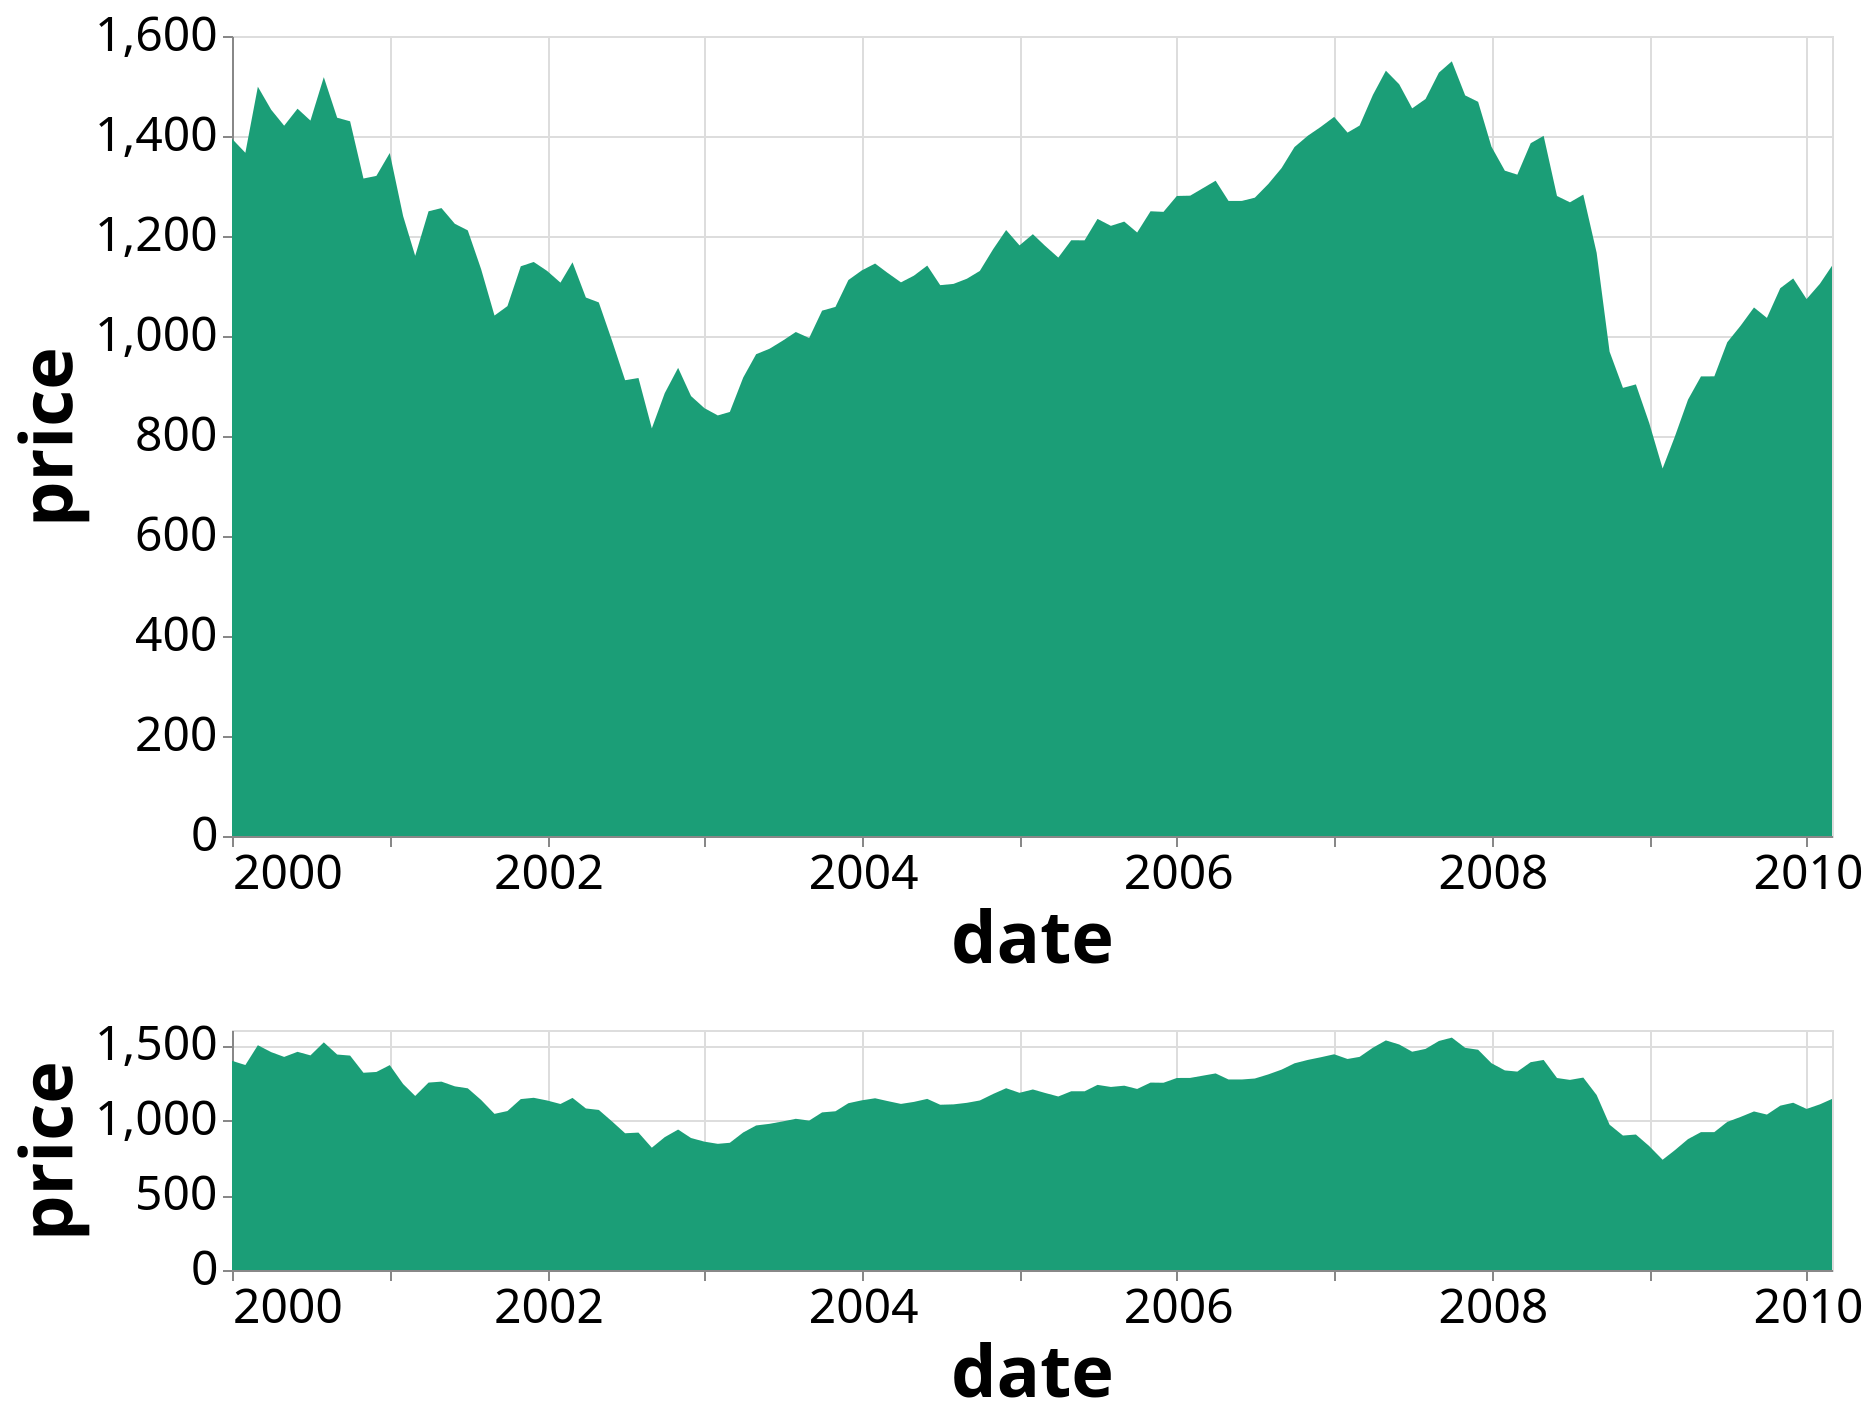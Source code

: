{
  "config": {
    "view": {
      "width": 400,
      "height": 300
    },
    "mark": {
      "tooltip": null
    },
    "axis": {
      "labelFontSize": 24,
      "titleFontSize": 36
    }
  },
  "vconcat": [
    {
      "mark": "area",
      "encoding": {
        "color": {
          "value": "#1b9e77"
        },
        "x": {
          "type": "temporal",
          "field": "date",
          "scale": {
            "domain": {
              "selection": "selector001"
            }
          }
        },
        "y": {
          "type": "quantitative",
          "field": "price"
        }
      },
      "height": 400,
      "width": 800
    },
    {
      "mark": "area",
      "encoding": {
        "color": {
          "value": "#1b9e77"
        },
        "x": {
          "type": "temporal",
          "field": "date",
          "scale": {
            "domain": {
              "selection": "selector001"
            }
          }
        },
        "y": {
          "type": "quantitative",
          "field": "price"
        }
      },
      "height": 120,
      "selection": {
        "selector001": {
          "type": "interval",
          "encodings": [
            "x"
          ]
        }
      },
      "width": 800
    }
  ],
  "data": {
    "name": "data-515caa830dc884d504c2996d6331367d"
  },
  "$schema": "https://vega.github.io/schema/vega-lite/v5.json",
  "datasets": {
    "data-515caa830dc884d504c2996d6331367d": [
      {
        "date": "Jan 1 2000",
        "price": 1394.46
      },
      {
        "date": "Feb 1 2000",
        "price": 1366.42
      },
      {
        "date": "Mar 1 2000",
        "price": 1498.58
      },
      {
        "date": "Apr 1 2000",
        "price": 1452.43
      },
      {
        "date": "May 1 2000",
        "price": 1420.6
      },
      {
        "date": "Jun 1 2000",
        "price": 1454.6
      },
      {
        "date": "Jul 1 2000",
        "price": 1430.83
      },
      {
        "date": "Aug 1 2000",
        "price": 1517.68
      },
      {
        "date": "Sep 1 2000",
        "price": 1436.51
      },
      {
        "date": "Oct 1 2000",
        "price": 1429.4
      },
      {
        "date": "Nov 1 2000",
        "price": 1314.95
      },
      {
        "date": "Dec 1 2000",
        "price": 1320.28
      },
      {
        "date": "Jan 1 2001",
        "price": 1366.01
      },
      {
        "date": "Feb 1 2001",
        "price": 1239.94
      },
      {
        "date": "Mar 1 2001",
        "price": 1160.33
      },
      {
        "date": "Apr 1 2001",
        "price": 1249.46
      },
      {
        "date": "May 1 2001",
        "price": 1255.82
      },
      {
        "date": "Jun 1 2001",
        "price": 1224.38
      },
      {
        "date": "Jul 1 2001",
        "price": 1211.23
      },
      {
        "date": "Aug 1 2001",
        "price": 1133.58
      },
      {
        "date": "Sep 1 2001",
        "price": 1040.94
      },
      {
        "date": "Oct 1 2001",
        "price": 1059.78
      },
      {
        "date": "Nov 1 2001",
        "price": 1139.45
      },
      {
        "date": "Dec 1 2001",
        "price": 1148.08
      },
      {
        "date": "Jan 1 2002",
        "price": 1130.2
      },
      {
        "date": "Feb 1 2002",
        "price": 1106.73
      },
      {
        "date": "Mar 1 2002",
        "price": 1147.39
      },
      {
        "date": "Apr 1 2002",
        "price": 1076.92
      },
      {
        "date": "May 1 2002",
        "price": 1067.14
      },
      {
        "date": "Jun 1 2002",
        "price": 989.82
      },
      {
        "date": "Jul 1 2002",
        "price": 911.62
      },
      {
        "date": "Aug 1 2002",
        "price": 916.07
      },
      {
        "date": "Sep 1 2002",
        "price": 815.28
      },
      {
        "date": "Oct 1 2002",
        "price": 885.76
      },
      {
        "date": "Nov 1 2002",
        "price": 936.31
      },
      {
        "date": "Dec 1 2002",
        "price": 879.82
      },
      {
        "date": "Jan 1 2003",
        "price": 855.7
      },
      {
        "date": "Feb 1 2003",
        "price": 841.15
      },
      {
        "date": "Mar 1 2003",
        "price": 848.18
      },
      {
        "date": "Apr 1 2003",
        "price": 916.92
      },
      {
        "date": "May 1 2003",
        "price": 963.59
      },
      {
        "date": "Jun 1 2003",
        "price": 974.5
      },
      {
        "date": "Jul 1 2003",
        "price": 990.31
      },
      {
        "date": "Aug 1 2003",
        "price": 1008.01
      },
      {
        "date": "Sep 1 2003",
        "price": 995.97
      },
      {
        "date": "Oct 1 2003",
        "price": 1050.71
      },
      {
        "date": "Nov 1 2003",
        "price": 1058.2
      },
      {
        "date": "Dec 1 2003",
        "price": 1111.92
      },
      {
        "date": "Jan 1 2004",
        "price": 1131.13
      },
      {
        "date": "Feb 1 2004",
        "price": 1144.94
      },
      {
        "date": "Mar 1 2004",
        "price": 1126.21
      },
      {
        "date": "Apr 1 2004",
        "price": 1107.3
      },
      {
        "date": "May 1 2004",
        "price": 1120.68
      },
      {
        "date": "Jun 1 2004",
        "price": 1140.84
      },
      {
        "date": "Jul 1 2004",
        "price": 1101.72
      },
      {
        "date": "Aug 1 2004",
        "price": 1104.24
      },
      {
        "date": "Sep 1 2004",
        "price": 1114.58
      },
      {
        "date": "Oct 1 2004",
        "price": 1130.2
      },
      {
        "date": "Nov 1 2004",
        "price": 1173.82
      },
      {
        "date": "Dec 1 2004",
        "price": 1211.92
      },
      {
        "date": "Jan 1 2005",
        "price": 1181.27
      },
      {
        "date": "Feb 1 2005",
        "price": 1203.6
      },
      {
        "date": "Mar 1 2005",
        "price": 1180.59
      },
      {
        "date": "Apr 1 2005",
        "price": 1156.85
      },
      {
        "date": "May 1 2005",
        "price": 1191.5
      },
      {
        "date": "Jun 1 2005",
        "price": 1191.33
      },
      {
        "date": "Jul 1 2005",
        "price": 1234.18
      },
      {
        "date": "Aug 1 2005",
        "price": 1220.33
      },
      {
        "date": "Sep 1 2005",
        "price": 1228.81
      },
      {
        "date": "Oct 1 2005",
        "price": 1207.01
      },
      {
        "date": "Nov 1 2005",
        "price": 1249.48
      },
      {
        "date": "Dec 1 2005",
        "price": 1248.29
      },
      {
        "date": "Jan 1 2006",
        "price": 1280.08
      },
      {
        "date": "Feb 1 2006",
        "price": 1280.66
      },
      {
        "date": "Mar 1 2006",
        "price": 1294.87
      },
      {
        "date": "Apr 1 2006",
        "price": 1310.61
      },
      {
        "date": "May 1 2006",
        "price": 1270.09
      },
      {
        "date": "Jun 1 2006",
        "price": 1270.2
      },
      {
        "date": "Jul 1 2006",
        "price": 1276.66
      },
      {
        "date": "Aug 1 2006",
        "price": 1303.82
      },
      {
        "date": "Sep 1 2006",
        "price": 1335.85
      },
      {
        "date": "Oct 1 2006",
        "price": 1377.94
      },
      {
        "date": "Nov 1 2006",
        "price": 1400.63
      },
      {
        "date": "Dec 1 2006",
        "price": 1418.3
      },
      {
        "date": "Jan 1 2007",
        "price": 1438.24
      },
      {
        "date": "Feb 1 2007",
        "price": 1406.82
      },
      {
        "date": "Mar 1 2007",
        "price": 1420.86
      },
      {
        "date": "Apr 1 2007",
        "price": 1482.37
      },
      {
        "date": "May 1 2007",
        "price": 1530.62
      },
      {
        "date": "Jun 1 2007",
        "price": 1503.35
      },
      {
        "date": "Jul 1 2007",
        "price": 1455.27
      },
      {
        "date": "Aug 1 2007",
        "price": 1473.99
      },
      {
        "date": "Sep 1 2007",
        "price": 1526.75
      },
      {
        "date": "Oct 1 2007",
        "price": 1549.38
      },
      {
        "date": "Nov 1 2007",
        "price": 1481.14
      },
      {
        "date": "Dec 1 2007",
        "price": 1468.36
      },
      {
        "date": "Jan 1 2008",
        "price": 1378.55
      },
      {
        "date": "Feb 1 2008",
        "price": 1330.63
      },
      {
        "date": "Mar 1 2008",
        "price": 1322.7
      },
      {
        "date": "Apr 1 2008",
        "price": 1385.59
      },
      {
        "date": "May 1 2008",
        "price": 1400.38
      },
      {
        "date": "Jun 1 2008",
        "price": 1280.0
      },
      {
        "date": "Jul 1 2008",
        "price": 1267.38
      },
      {
        "date": "Aug 1 2008",
        "price": 1282.83
      },
      {
        "date": "Sep 1 2008",
        "price": 1166.36
      },
      {
        "date": "Oct 1 2008",
        "price": 968.75
      },
      {
        "date": "Nov 1 2008",
        "price": 896.24
      },
      {
        "date": "Dec 1 2008",
        "price": 903.25
      },
      {
        "date": "Jan 1 2009",
        "price": 825.88
      },
      {
        "date": "Feb 1 2009",
        "price": 735.09
      },
      {
        "date": "Mar 1 2009",
        "price": 797.87
      },
      {
        "date": "Apr 1 2009",
        "price": 872.81
      },
      {
        "date": "May 1 2009",
        "price": 919.14
      },
      {
        "date": "Jun 1 2009",
        "price": 919.32
      },
      {
        "date": "Jul 1 2009",
        "price": 987.48
      },
      {
        "date": "Aug 1 2009",
        "price": 1020.62
      },
      {
        "date": "Sep 1 2009",
        "price": 1057.08
      },
      {
        "date": "Oct 1 2009",
        "price": 1036.19
      },
      {
        "date": "Nov 1 2009",
        "price": 1095.63
      },
      {
        "date": "Dec 1 2009",
        "price": 1115.1
      },
      {
        "date": "Jan 1 2010",
        "price": 1073.87
      },
      {
        "date": "Feb 1 2010",
        "price": 1104.49
      },
      {
        "date": "Mar 1 2010",
        "price": 1140.45
      }
    ]
  }
}